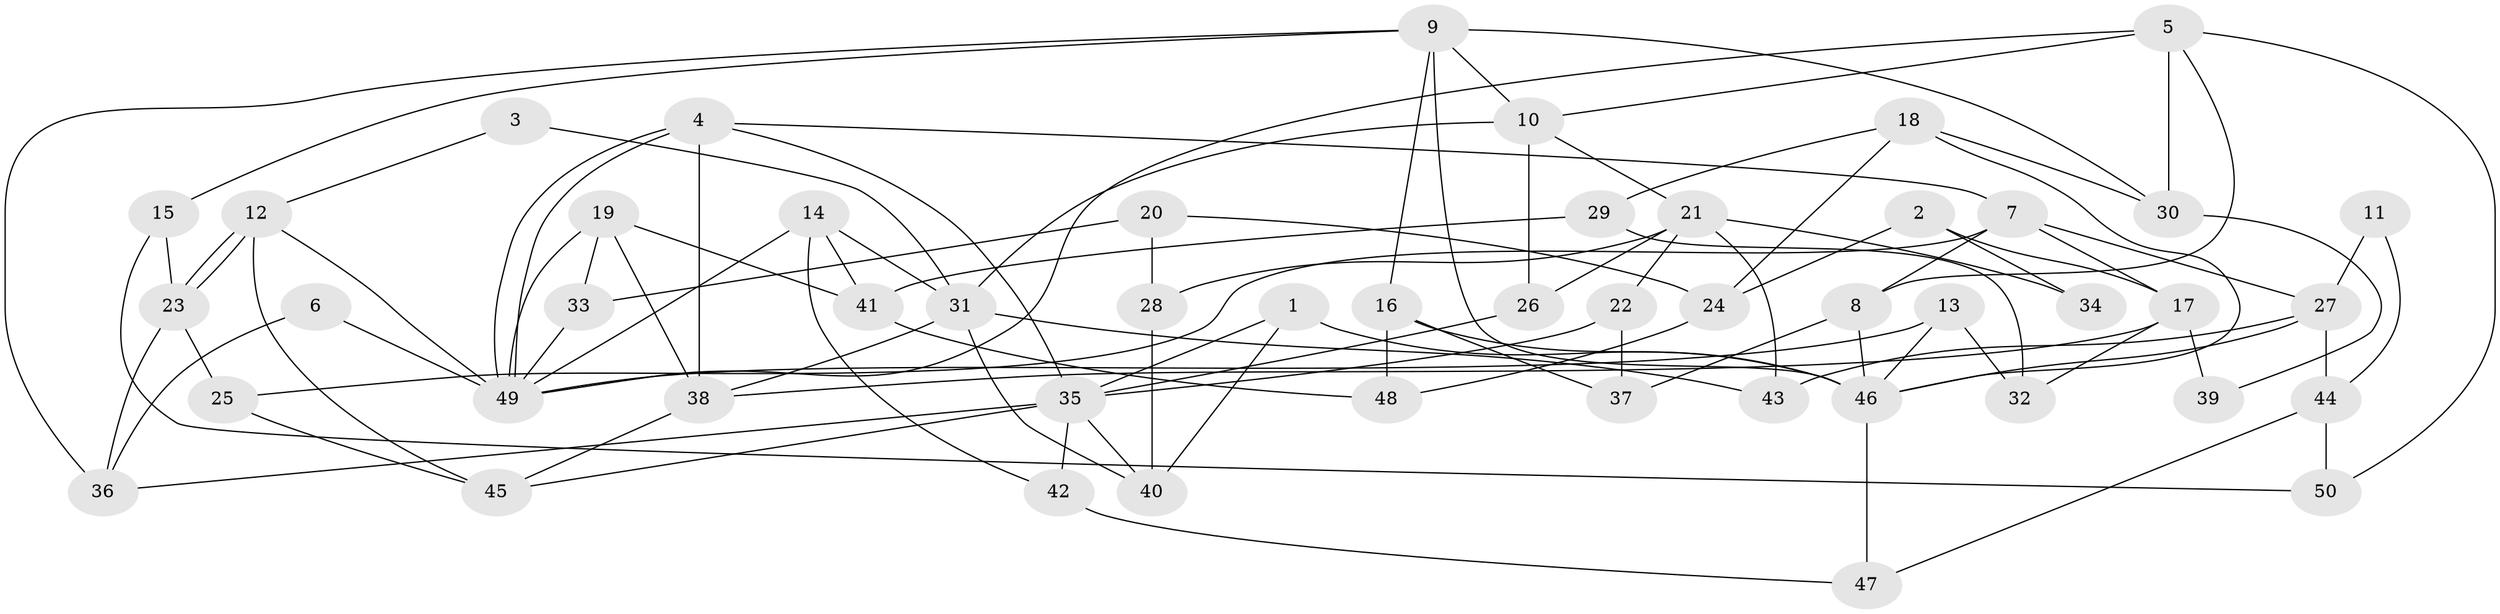 // Generated by graph-tools (version 1.1) at 2025/50/03/09/25 03:50:11]
// undirected, 50 vertices, 100 edges
graph export_dot {
graph [start="1"]
  node [color=gray90,style=filled];
  1;
  2;
  3;
  4;
  5;
  6;
  7;
  8;
  9;
  10;
  11;
  12;
  13;
  14;
  15;
  16;
  17;
  18;
  19;
  20;
  21;
  22;
  23;
  24;
  25;
  26;
  27;
  28;
  29;
  30;
  31;
  32;
  33;
  34;
  35;
  36;
  37;
  38;
  39;
  40;
  41;
  42;
  43;
  44;
  45;
  46;
  47;
  48;
  49;
  50;
  1 -- 35;
  1 -- 46;
  1 -- 40;
  2 -- 17;
  2 -- 24;
  2 -- 34;
  3 -- 12;
  3 -- 31;
  4 -- 49;
  4 -- 49;
  4 -- 35;
  4 -- 7;
  4 -- 38;
  5 -- 10;
  5 -- 8;
  5 -- 30;
  5 -- 49;
  5 -- 50;
  6 -- 49;
  6 -- 36;
  7 -- 25;
  7 -- 8;
  7 -- 17;
  7 -- 27;
  8 -- 46;
  8 -- 37;
  9 -- 10;
  9 -- 16;
  9 -- 15;
  9 -- 30;
  9 -- 36;
  9 -- 46;
  10 -- 26;
  10 -- 31;
  10 -- 21;
  11 -- 44;
  11 -- 27;
  12 -- 49;
  12 -- 23;
  12 -- 23;
  12 -- 45;
  13 -- 46;
  13 -- 49;
  13 -- 32;
  14 -- 31;
  14 -- 49;
  14 -- 41;
  14 -- 42;
  15 -- 23;
  15 -- 50;
  16 -- 48;
  16 -- 46;
  16 -- 37;
  17 -- 32;
  17 -- 38;
  17 -- 39;
  18 -- 30;
  18 -- 46;
  18 -- 24;
  18 -- 29;
  19 -- 38;
  19 -- 49;
  19 -- 33;
  19 -- 41;
  20 -- 33;
  20 -- 28;
  20 -- 24;
  21 -- 22;
  21 -- 26;
  21 -- 28;
  21 -- 34;
  21 -- 43;
  22 -- 37;
  22 -- 35;
  23 -- 36;
  23 -- 25;
  24 -- 48;
  25 -- 45;
  26 -- 35;
  27 -- 44;
  27 -- 43;
  27 -- 46;
  28 -- 40;
  29 -- 41;
  29 -- 32;
  30 -- 39;
  31 -- 43;
  31 -- 38;
  31 -- 40;
  33 -- 49;
  35 -- 40;
  35 -- 45;
  35 -- 36;
  35 -- 42;
  38 -- 45;
  41 -- 48;
  42 -- 47;
  44 -- 50;
  44 -- 47;
  46 -- 47;
}
